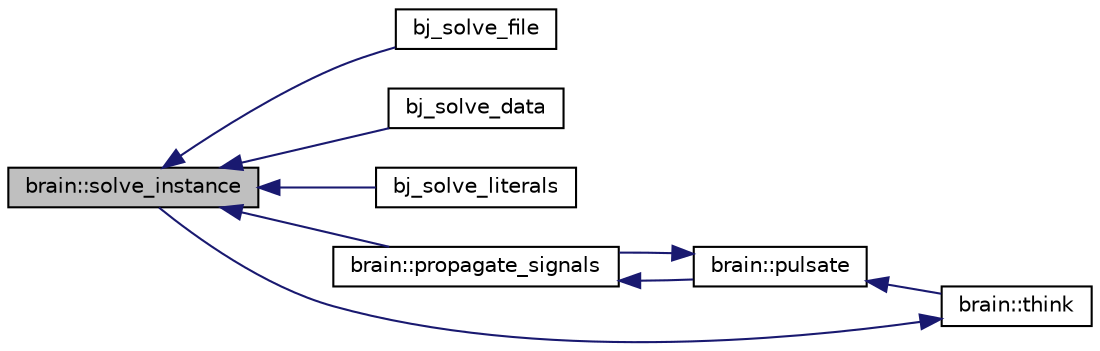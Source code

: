 digraph "brain::solve_instance"
{
 // INTERACTIVE_SVG=YES
  edge [fontname="Helvetica",fontsize="10",labelfontname="Helvetica",labelfontsize="10"];
  node [fontname="Helvetica",fontsize="10",shape=record];
  rankdir="LR";
  Node1 [label="brain::solve_instance",height=0.2,width=0.4,color="black", fillcolor="grey75", style="filled", fontcolor="black"];
  Node1 -> Node2 [dir="back",color="midnightblue",fontsize="10",style="solid",fontname="Helvetica"];
  Node2 [label="bj_solve_file",height=0.2,width=0.4,color="black", fillcolor="white", style="filled",URL="$dc/d3c/ben__jose_8h.html#a65eb23939cc4ae39654dbd93343580c8"];
  Node1 -> Node3 [dir="back",color="midnightblue",fontsize="10",style="solid",fontname="Helvetica"];
  Node3 [label="bj_solve_data",height=0.2,width=0.4,color="black", fillcolor="white", style="filled",URL="$dc/d3c/ben__jose_8h.html#a45eef575a2ca6c6b90e0a1d998f1eb7d"];
  Node1 -> Node4 [dir="back",color="midnightblue",fontsize="10",style="solid",fontname="Helvetica"];
  Node4 [label="bj_solve_literals",height=0.2,width=0.4,color="black", fillcolor="white", style="filled",URL="$dc/d3c/ben__jose_8h.html#a2818f32df95b8d462f49a201ce371142"];
  Node1 -> Node5 [dir="back",color="midnightblue",fontsize="10",style="solid",fontname="Helvetica"];
  Node5 [label="brain::propagate_signals",height=0.2,width=0.4,color="black", fillcolor="white", style="filled",URL="$d7/d79/classbrain.html#a28eeaf513dd81fcb3dcb21fb37f58ccb",tooltip="This is function does BCP and most of the maintaining of the neuromap s (candidates) to be written an..."];
  Node5 -> Node6 [dir="back",color="midnightblue",fontsize="10",style="solid",fontname="Helvetica"];
  Node6 [label="brain::pulsate",height=0.2,width=0.4,color="black", fillcolor="white", style="filled",URL="$d7/d79/classbrain.html#a9728a44b4e7b71ddb4a47bb25af05612",tooltip="This is the basic step function while solving an instance. It does one full backtrack. "];
  Node6 -> Node7 [dir="back",color="midnightblue",fontsize="10",style="solid",fontname="Helvetica"];
  Node7 [label="brain::think",height=0.2,width=0.4,color="black", fillcolor="white", style="filled",URL="$d7/d79/classbrain.html#a8524441f8b863aec8fe2cc9c3ad2d21a",tooltip="This is the main processing function to solve an instance. It get called by solve_instance. "];
  Node7 -> Node1 [dir="back",color="midnightblue",fontsize="10",style="solid",fontname="Helvetica"];
  Node6 -> Node5 [dir="back",color="midnightblue",fontsize="10",style="solid",fontname="Helvetica"];
}
